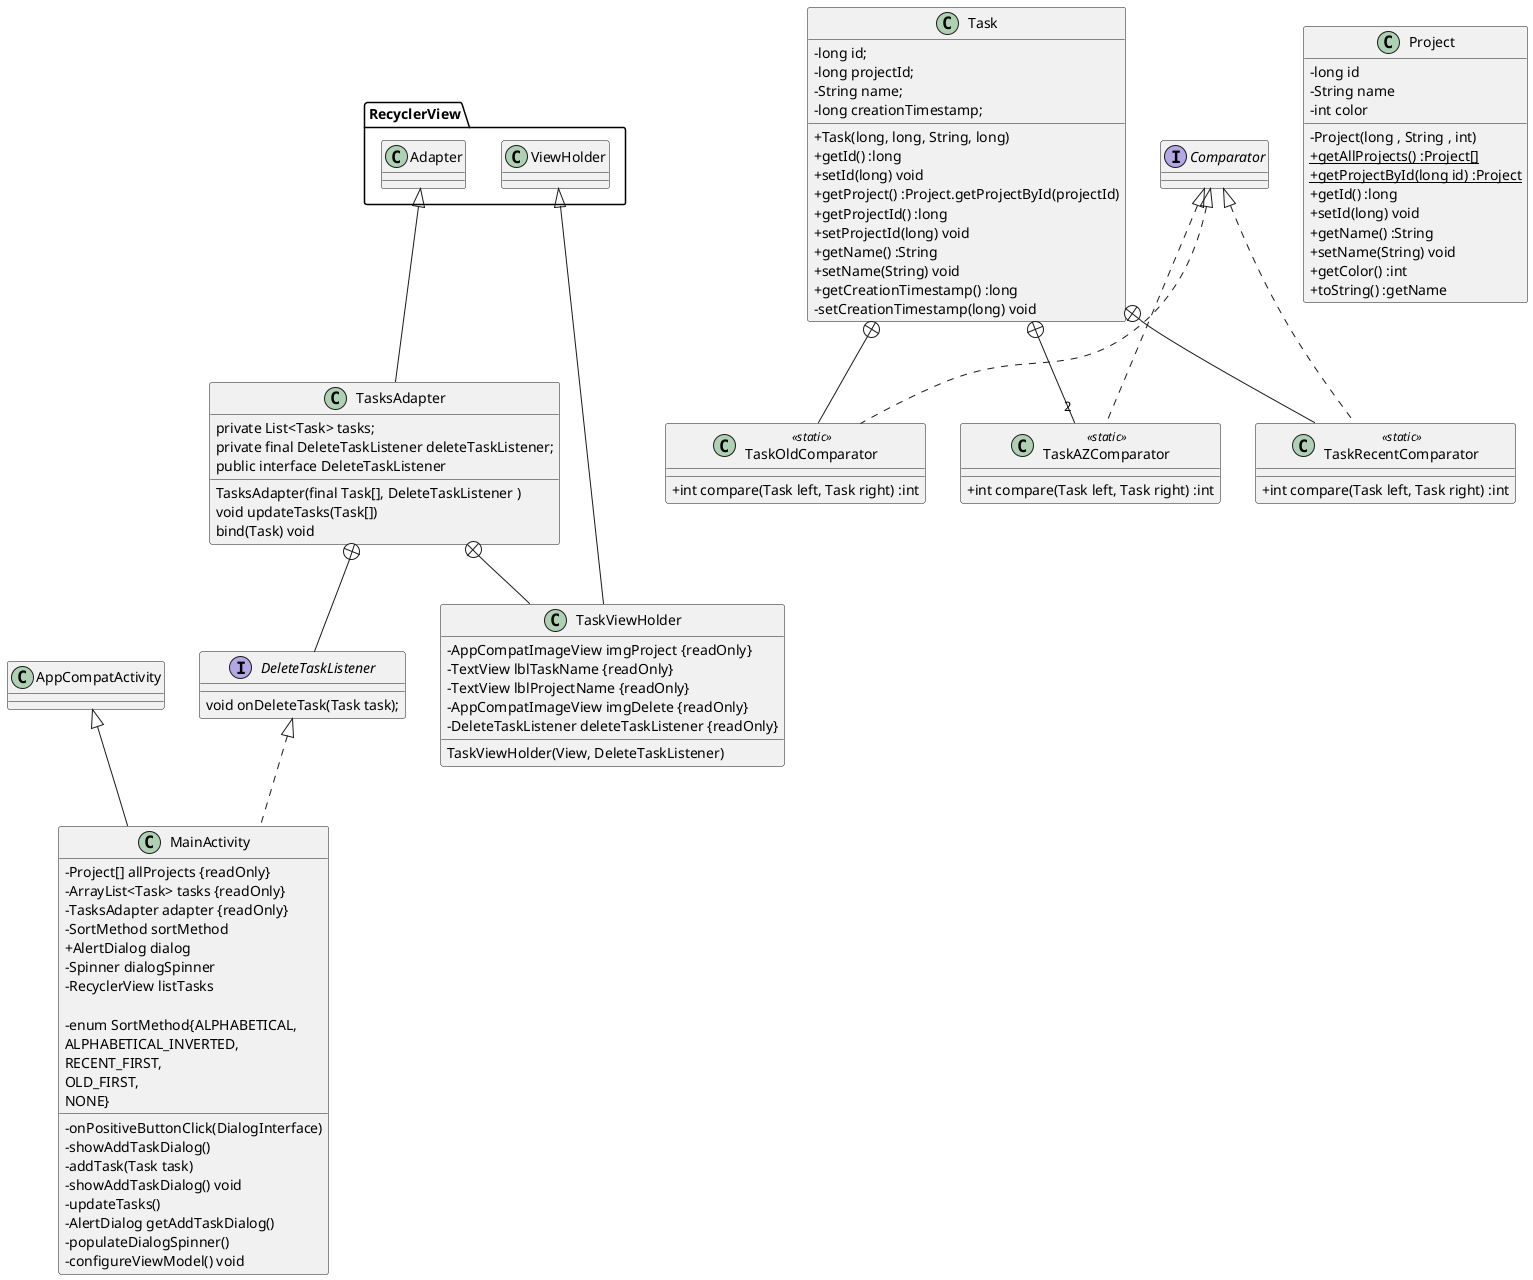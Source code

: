 @startuml
skinparam classAttributeIconSize 0

class MainActivity extends AppCompatActivity implements DeleteTaskListener {

    - Project[] allProjects {readOnly}
    - ArrayList<Task> tasks {readOnly}
    - TasksAdapter adapter {readOnly}
    - SortMethod sortMethod
    + AlertDialog dialog
    - Spinner dialogSpinner
    - RecyclerView listTasks

    - onPositiveButtonClick(DialogInterface)
    - showAddTaskDialog()
    - addTask(Task task)
    - showAddTaskDialog() void
    - updateTasks()
    - AlertDialog getAddTaskDialog()
    - populateDialogSpinner()
    - enum SortMethod{ALPHABETICAL,
                              ALPHABETICAL_INVERTED,
                              RECENT_FIRST,
                              OLD_FIRST,
                              NONE}
    - configureViewModel() void
}


class Task {
    - long id;
    - long projectId;
    - String name;
    - long creationTimestamp;

    + Task(long, long, String, long)
    + getId() :long
    + setId(long) void
    + getProject() :Project.getProjectById(projectId)
    + getProjectId() :long
    + setProjectId(long) void
    + getName() :String
    + setName(String) void
    + getCreationTimestamp() :long
    - setCreationTimestamp(long) void
}

 class TaskAZComparator <<static>> implements Comparator {
        + int compare(Task left, Task right) :int
    }

class TaskRecentComparator <<static>> implements Comparator {
        + int compare(Task left, Task right) :int
    }

 class TaskOldComparator <<static>> implements Comparator{
        + int compare(Task left, Task right) :int
    }

Task +-- "2" TaskAZComparator
Task +-- TaskRecentComparator
Task +-- TaskOldComparator


class Project {
    -long id
    -String name
    -int color

    -Project(long , String , int)
    +{static} getAllProjects() :Project[]
    +{static} getProjectById(long id) :Project
    +getId() :long
    +setId(long) void
    +getName() :String
    +setName(String) void
    +getColor() :int
    +toString() :getName
    }

class TasksAdapter extends RecyclerView.Adapter{
    private List<Task> tasks;
    private final DeleteTaskListener deleteTaskListener;
    TasksAdapter(final Task[], DeleteTaskListener )
    void updateTasks(Task[])
    public interface DeleteTaskListener
    bind(Task) void
}

class TaskViewHolder extends RecyclerView.ViewHolder {
        - AppCompatImageView imgProject {readOnly}
        - TextView lblTaskName {readOnly}
        - TextView lblProjectName {readOnly}
        - AppCompatImageView imgDelete {readOnly}
        - DeleteTaskListener deleteTaskListener {readOnly}
          TaskViewHolder(View, DeleteTaskListener)
    }

interface DeleteTaskListener {
            void onDeleteTask(Task task);
        }


TasksAdapter +-- DeleteTaskListener
TasksAdapter +-- TaskViewHolder
@enduml
